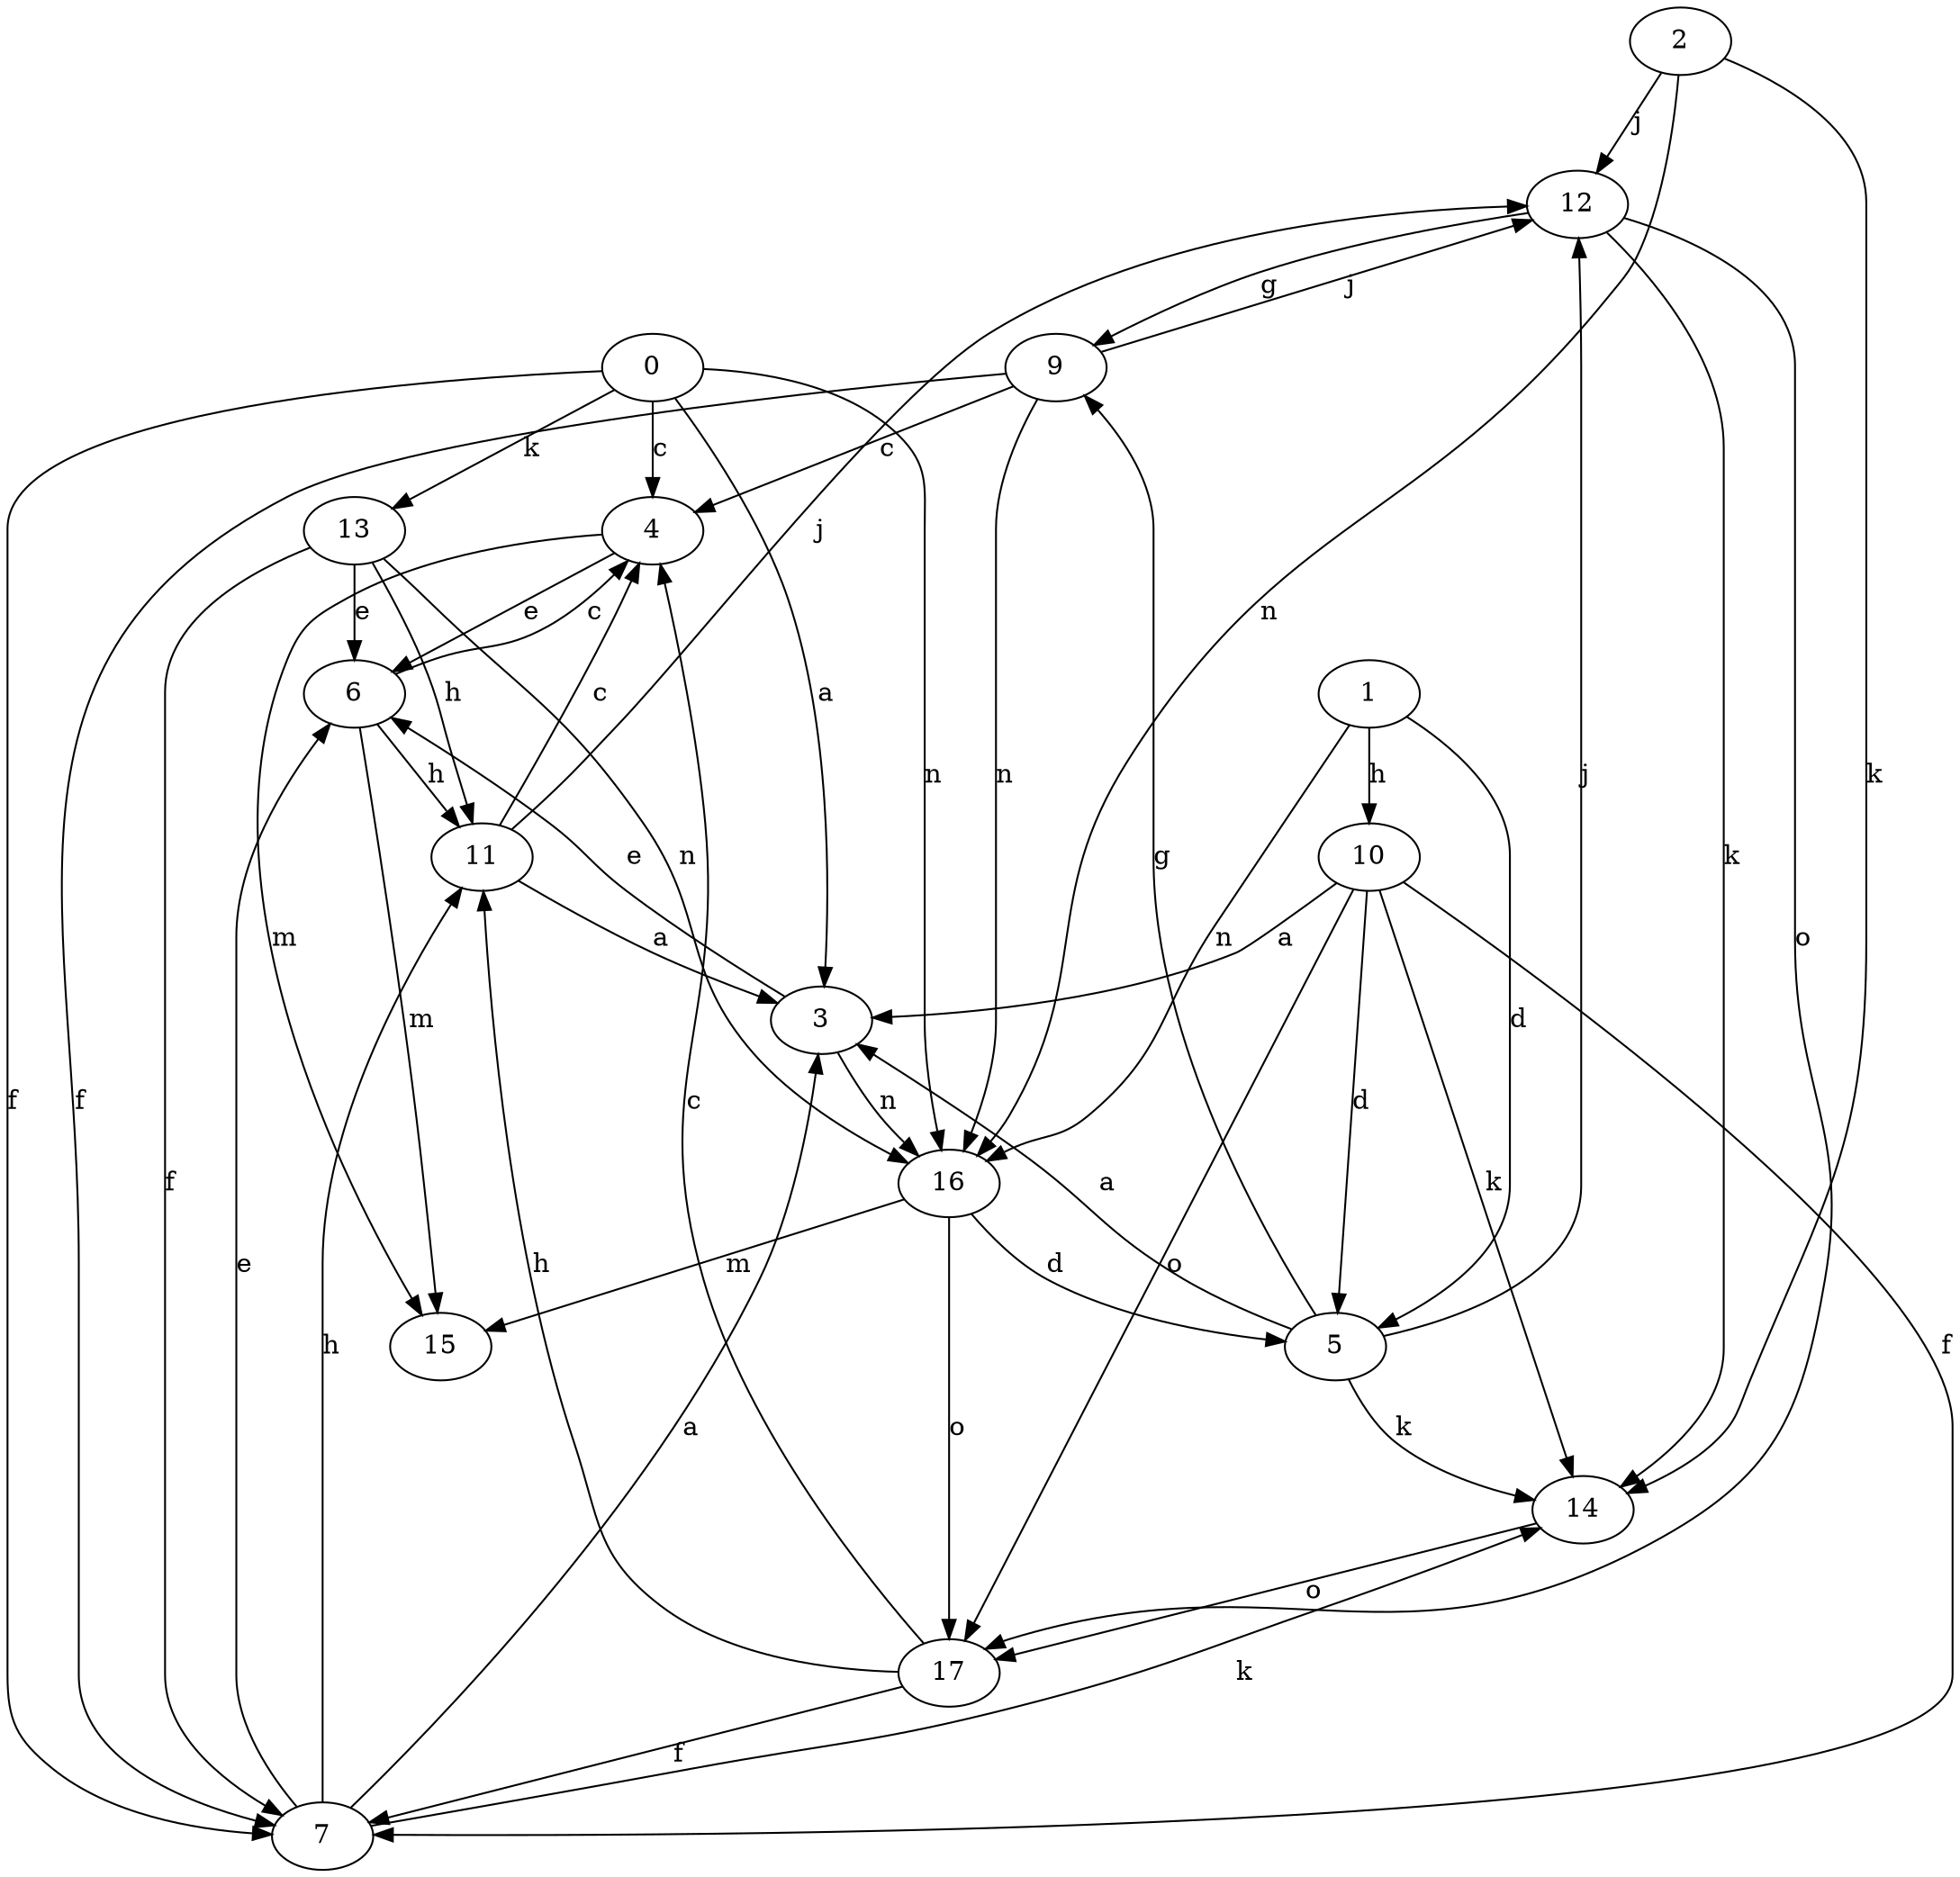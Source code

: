 strict digraph  {
2;
3;
4;
5;
6;
0;
7;
9;
10;
11;
12;
13;
14;
15;
16;
1;
17;
2 -> 12  [label=j];
2 -> 14  [label=k];
2 -> 16  [label=n];
3 -> 6  [label=e];
3 -> 16  [label=n];
4 -> 6  [label=e];
4 -> 15  [label=m];
5 -> 3  [label=a];
5 -> 9  [label=g];
5 -> 12  [label=j];
5 -> 14  [label=k];
6 -> 4  [label=c];
6 -> 11  [label=h];
6 -> 15  [label=m];
0 -> 3  [label=a];
0 -> 4  [label=c];
0 -> 7  [label=f];
0 -> 13  [label=k];
0 -> 16  [label=n];
7 -> 3  [label=a];
7 -> 6  [label=e];
7 -> 11  [label=h];
7 -> 14  [label=k];
9 -> 4  [label=c];
9 -> 7  [label=f];
9 -> 12  [label=j];
9 -> 16  [label=n];
10 -> 3  [label=a];
10 -> 5  [label=d];
10 -> 7  [label=f];
10 -> 14  [label=k];
10 -> 17  [label=o];
11 -> 3  [label=a];
11 -> 4  [label=c];
11 -> 12  [label=j];
12 -> 9  [label=g];
12 -> 14  [label=k];
12 -> 17  [label=o];
13 -> 6  [label=e];
13 -> 7  [label=f];
13 -> 11  [label=h];
13 -> 16  [label=n];
14 -> 17  [label=o];
16 -> 5  [label=d];
16 -> 15  [label=m];
16 -> 17  [label=o];
1 -> 5  [label=d];
1 -> 10  [label=h];
1 -> 16  [label=n];
17 -> 4  [label=c];
17 -> 7  [label=f];
17 -> 11  [label=h];
}
